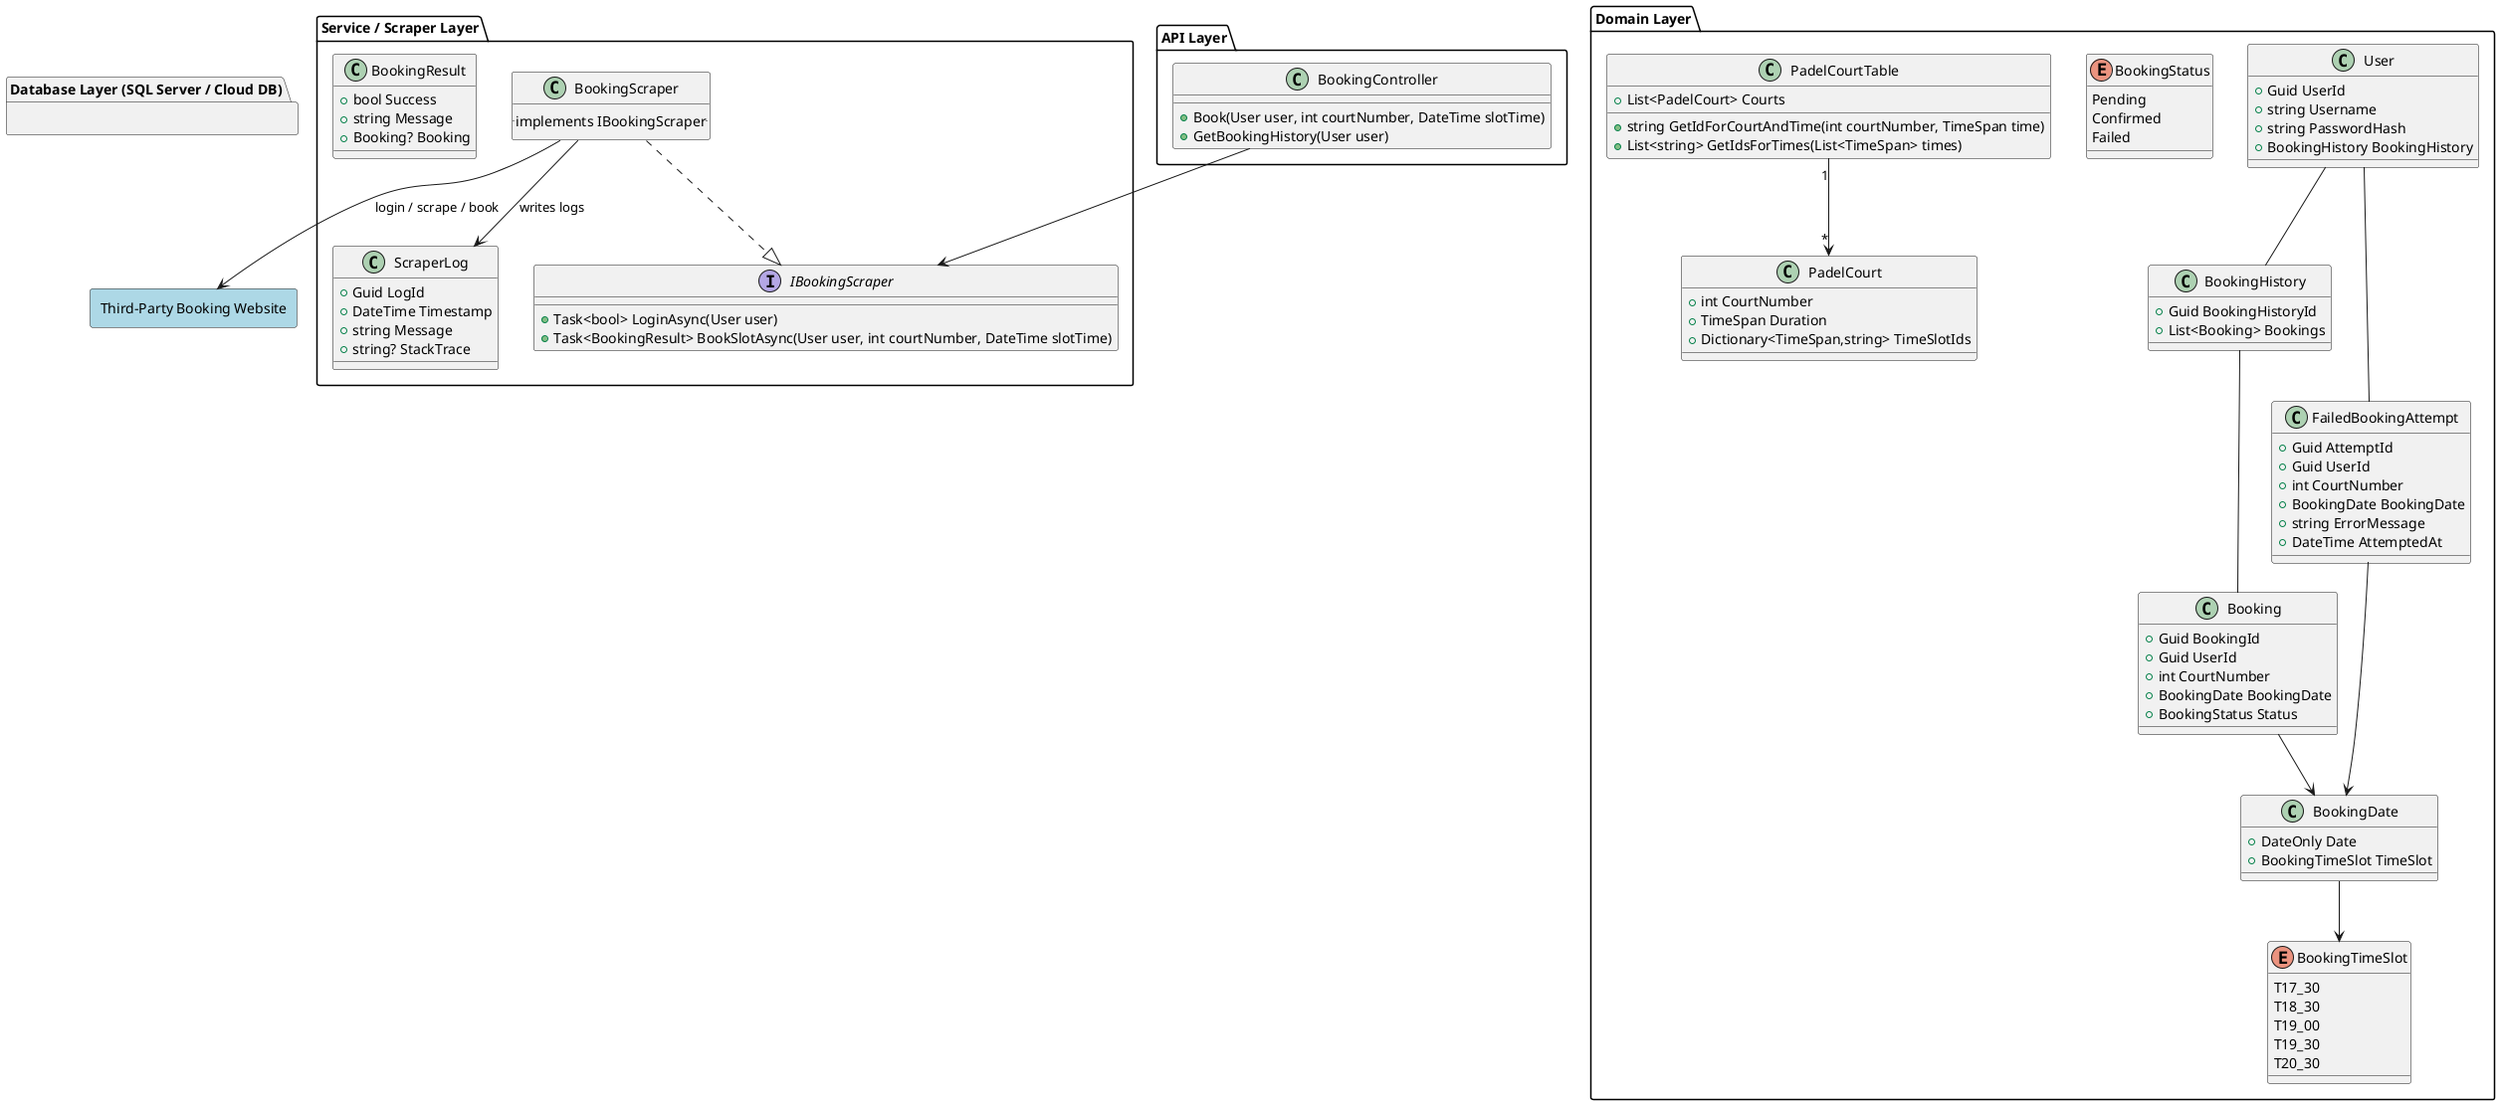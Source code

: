 @startuml

allow_mixing

package "API Layer" {
    class BookingController {
        +Book(User user, int courtNumber, DateTime slotTime)
        +GetBookingHistory(User user)
    }
}

package "Service / Scraper Layer" {
    interface IBookingScraper {
        +Task<bool> LoginAsync(User user)
        +Task<BookingResult> BookSlotAsync(User user, int courtNumber, DateTime slotTime)
    }

    class BookingScraper {
        ..implements IBookingScraper..
    }

    class BookingResult {
        +bool Success
        +string Message
        +Booking? Booking
    }

    class ScraperLog {
        +Guid LogId
        +DateTime Timestamp
        +string Message
        +string? StackTrace
    }
}

package "Domain Layer" {
    class User {
        +Guid UserId
        +string Username
        +string PasswordHash
        +BookingHistory BookingHistory
    }

    class BookingHistory {
        +Guid BookingHistoryId
        +List<Booking> Bookings
    }

    class Booking {
        +Guid BookingId
        +Guid UserId
        +int CourtNumber
        +BookingDate BookingDate
        +BookingStatus Status
    }

    class BookingDate {
        +DateOnly Date
        +BookingTimeSlot TimeSlot
    }

    enum BookingTimeSlot {
        T17_30
        T18_30
        T19_00
        T19_30
        T20_30
    }

    enum BookingStatus {
        Pending
        Confirmed
        Failed
    }

    class FailedBookingAttempt {
        +Guid AttemptId
        +Guid UserId
        +int CourtNumber
        +BookingDate BookingDate
        +string ErrorMessage
        +DateTime AttemptedAt
    }

    class PadelCourtTable {
        +List<PadelCourt> Courts
        +string GetIdForCourtAndTime(int courtNumber, TimeSpan time)
        +List<string> GetIdsForTimes(List<TimeSpan> times)
    }

    class PadelCourt {
        +int CourtNumber
        +TimeSpan Duration
        +Dictionary<TimeSpan,string> TimeSlotIds
    }
}

package "Database Layer (SQL Server / Cloud DB)" {
    ' Represent tables stored in the database
    User -- BookingHistory
    BookingHistory -- Booking
    User -- FailedBookingAttempt
}

' Relationships
BookingController --> IBookingScraper
BookingScraper ..|> IBookingScraper
PadelCourtTable "1" --> "*" PadelCourt

' Domain relationships
Booking --> BookingDate
BookingDate --> BookingTimeSlot
FailedBookingAttempt --> BookingDate

' Logging Relationship
BookingScraper --> ScraperLog : writes logs

' External System
rectangle "Third-Party Booking Website" as ThirdPartyWeb #LightBlue

' Interaction
BookingScraper --> ThirdPartyWeb : login / scrape / book

@enduml
